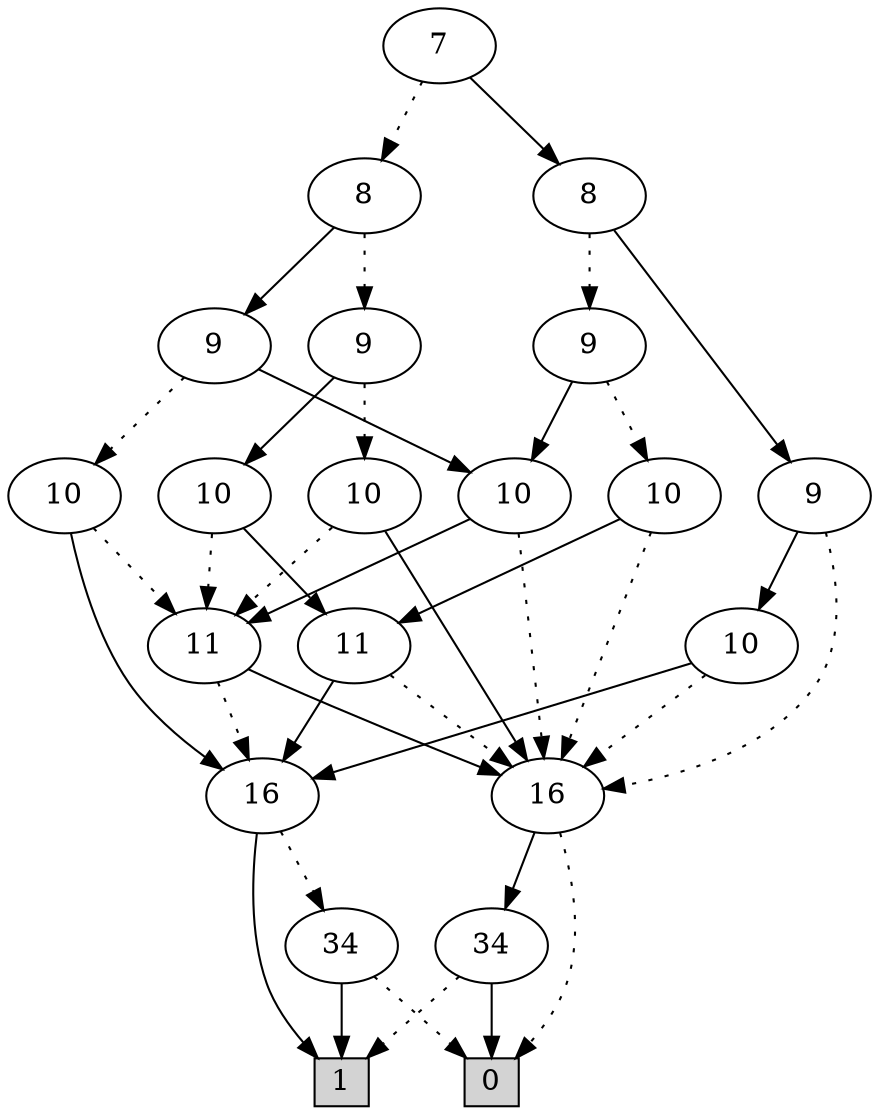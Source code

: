 digraph G {
0 [shape=box, label="0", style=filled, shape=box, height=0.3, width=0.3];
1 [shape=box, label="1", style=filled, shape=box, height=0.3, width=0.3];
50032 [label="7"];
50032 -> 50026 [style=dotted];
50032 -> 50031 [style=filled];
50026 [label="8"];
50026 -> 50022 [style=dotted];
50026 -> 50025 [style=filled];
50022 [label="9"];
50022 -> 50019 [style=dotted];
50022 -> 50021 [style=filled];
50019 [label="10"];
50019 -> 50018 [style=dotted];
50019 -> 49999 [style=filled];
50018 [label="11"];
50018 -> 50017 [style=dotted];
50018 -> 49999 [style=filled];
50017 [label="16"];
50017 -> 70 [style=dotted];
50017 -> 1 [style=filled];
70 [label="34"];
70 -> 0 [style=dotted];
70 -> 1 [style=filled];
49999 [label="16"];
49999 -> 0 [style=dotted];
49999 -> 71 [style=filled];
71 [label="34"];
71 -> 1 [style=dotted];
71 -> 0 [style=filled];
50021 [label="10"];
50021 -> 50018 [style=dotted];
50021 -> 50020 [style=filled];
50020 [label="11"];
50020 -> 49999 [style=dotted];
50020 -> 50017 [style=filled];
50025 [label="9"];
50025 -> 50023 [style=dotted];
50025 -> 50024 [style=filled];
50023 [label="10"];
50023 -> 50018 [style=dotted];
50023 -> 50017 [style=filled];
50024 [label="10"];
50024 -> 49999 [style=dotted];
50024 -> 50018 [style=filled];
50031 [label="8"];
50031 -> 50028 [style=dotted];
50031 -> 50030 [style=filled];
50028 [label="9"];
50028 -> 50027 [style=dotted];
50028 -> 50024 [style=filled];
50027 [label="10"];
50027 -> 49999 [style=dotted];
50027 -> 50020 [style=filled];
50030 [label="9"];
50030 -> 49999 [style=dotted];
50030 -> 50029 [style=filled];
50029 [label="10"];
50029 -> 49999 [style=dotted];
50029 -> 50017 [style=filled];
}

